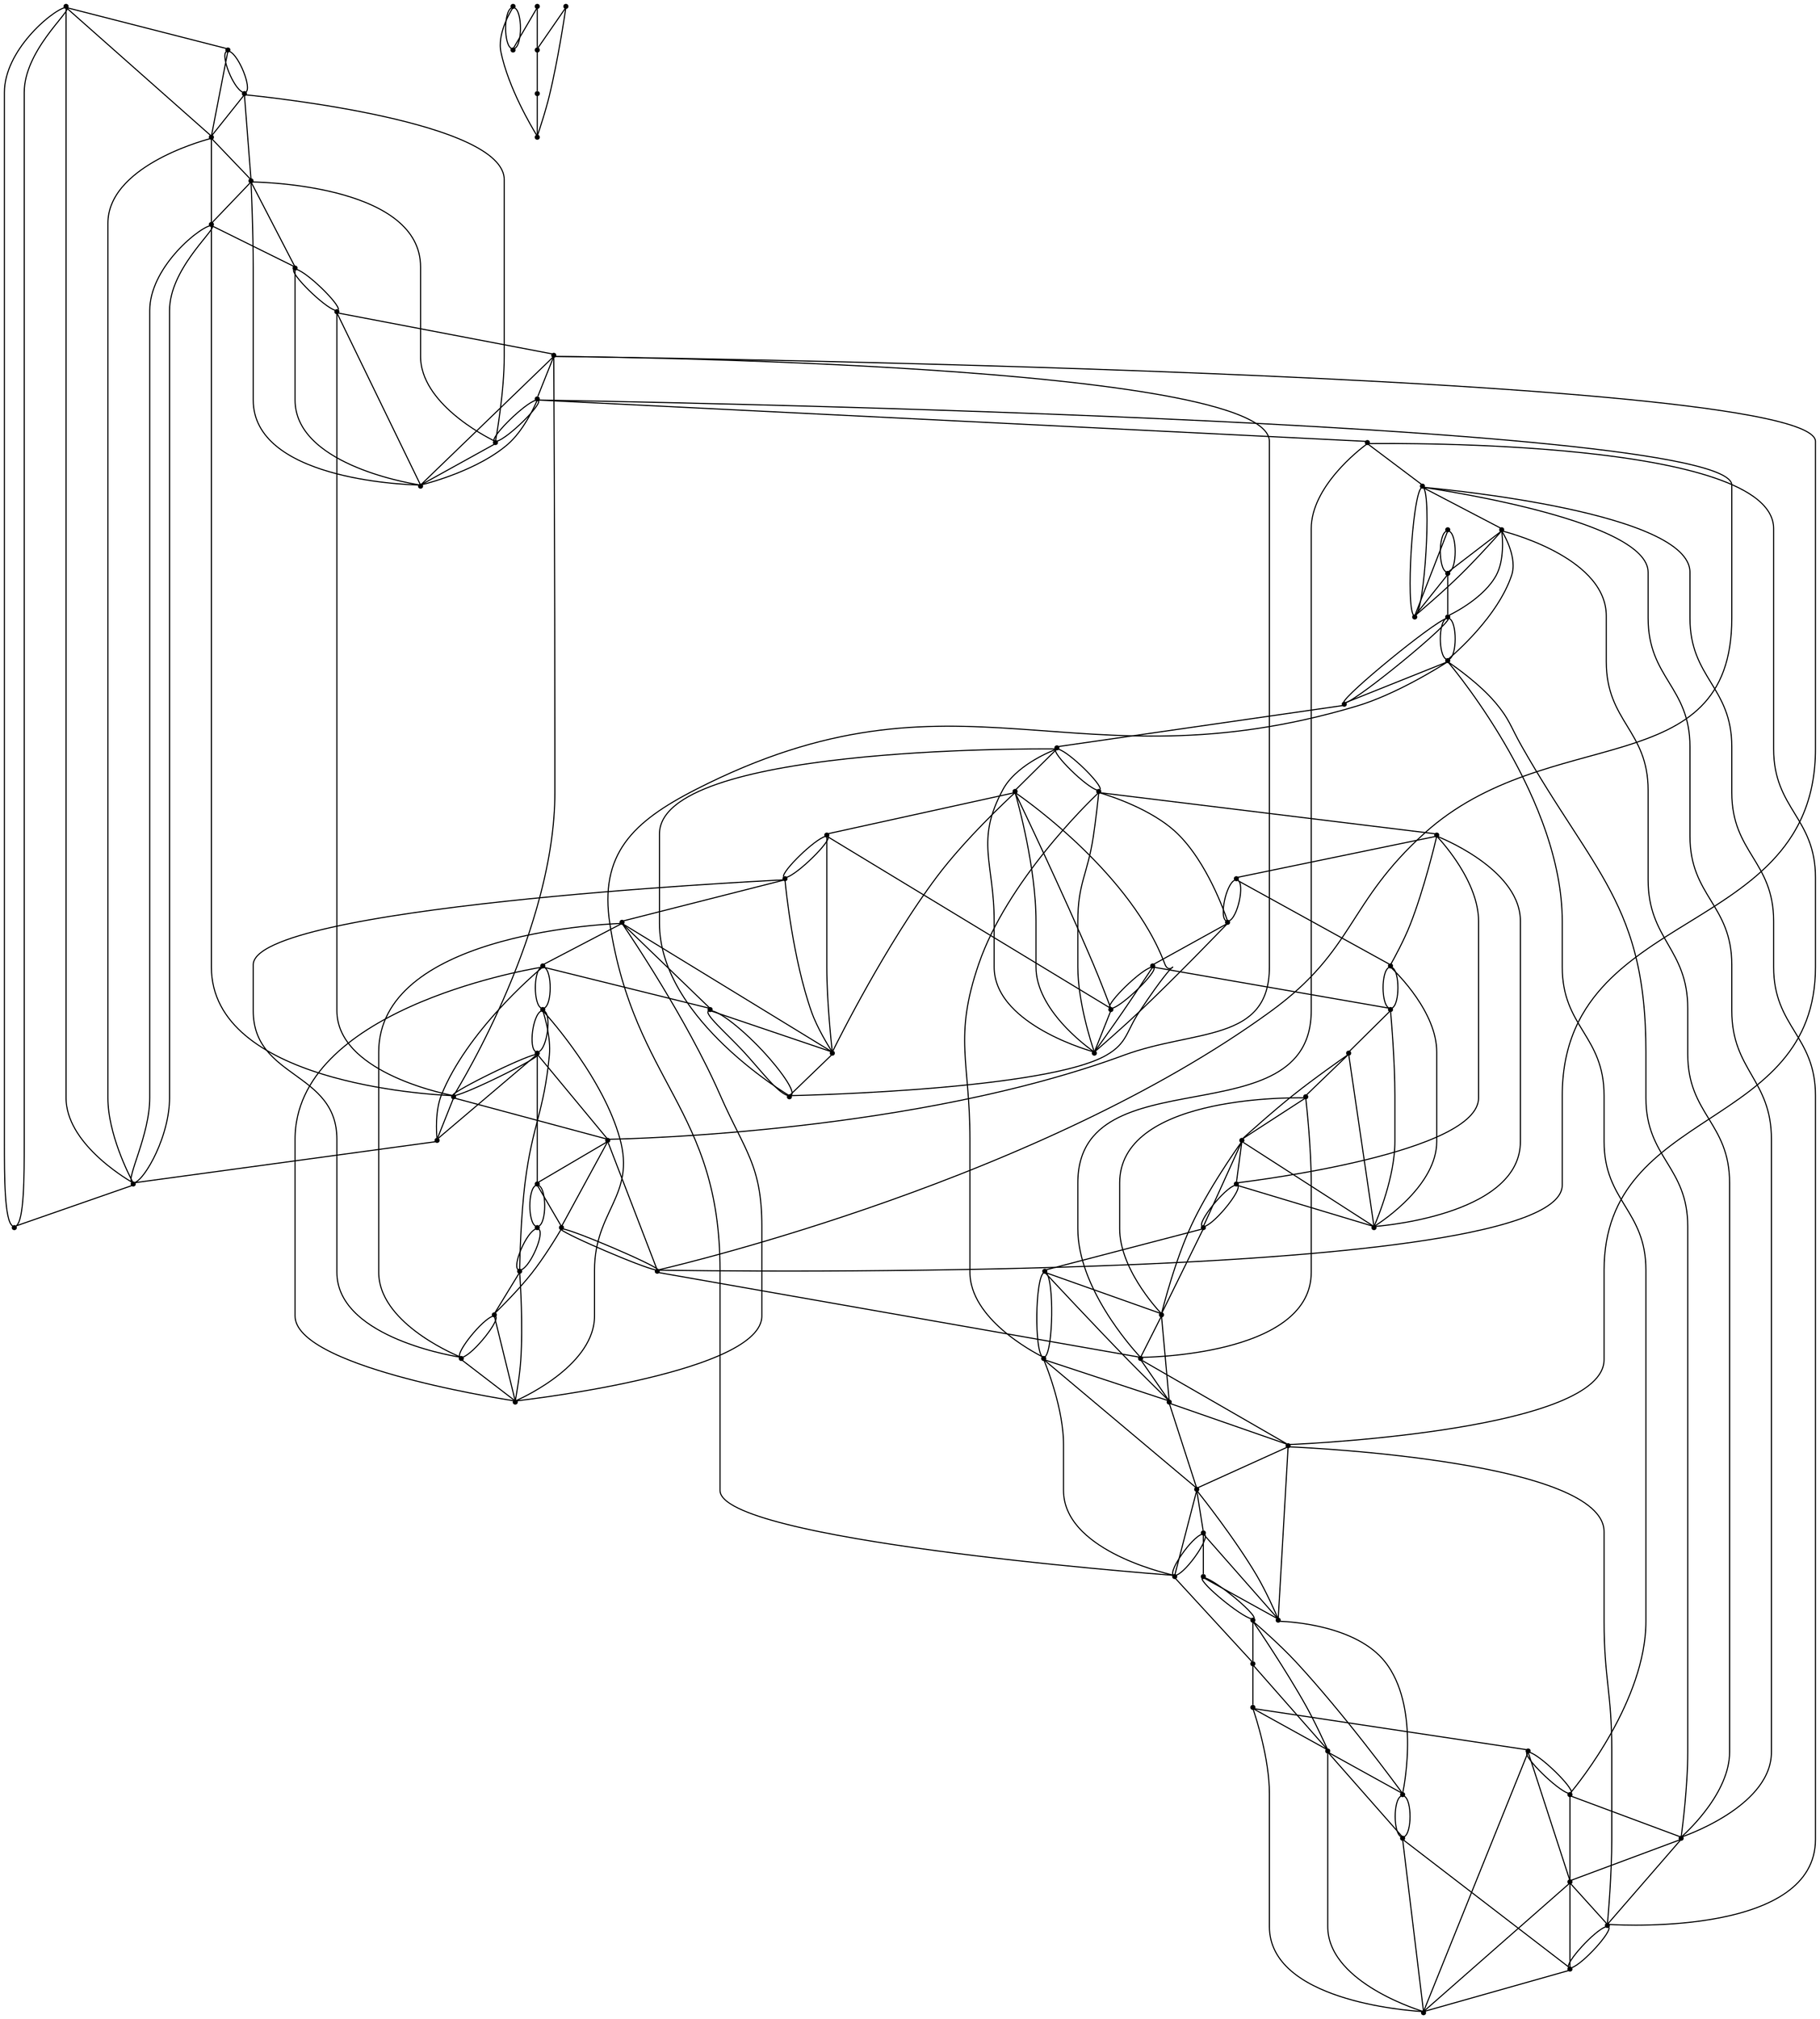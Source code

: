 graph {
  node [shape=point,comment="{\"directed\":false,\"doi\":\"10.1007/978-3-031-22203-0_26\",\"figure\":\"4\"}"]

  v0 [pos="1616.1710137910811,489.6914990426909"]
  v1 [pos="1616.1720629999731,537.9502720981347"]
  v2 [pos="1567.9081360251757,441.4335446780914"]
  v3 [pos="1616.1710137910811,441.4335446780914"]
  v4 [pos="1519.6493279180033,537.951949222097"]
  v5 [pos="1567.9081360251757,537.9519492220969"]
  v6 [pos="916.3991084320395,244.93059726735885"]
  v7 [pos="361.41175876342857,441.43969678210453"]
  v8 [pos="1471.3885485698822,441.43354467809127"]
  v9 [pos="1519.6493279180033,441.43354467809127"]
  v10 [pos="1423.1267200128693,441.4335446780914"]
  v11 [pos="763.5789082427815,441.43354467809127"]
  v12 [pos="1423.1298676395452,537.951949222097"]
  v13 [pos="1471.3885485698822,537.9519492220969"]
  v14 [pos="1374.869088291424,441.4335446780914"]
  v15 [pos="1374.8690882914239,537.951949222097"]
  v16 [pos="1366.827092899379,609.150797410825"]
  v17 [pos="1326.6092309753594,537.951949222097"]
  v18 [pos="1294.4384833110096,489.6914990426909"]
  v19 [pos="1326.6092309753594,489.69149904269096"]
  v20 [pos="1262.2614403933078,489.6914990426909"]
  v21 [pos="1214.0038086718625,441.4335446780914"]
  v22 [pos="1262.2614403933076,441.43354467809127"]
  v23 [pos="1214.0038086718625,537.9519492220969"]
  v24 [pos="1165.7419801148494,537.9519492220969"]
  v25 [pos="1117.483172007677,441.43354467809127"]
  v26 [pos="1165.7419801148494,441.43354467809127"]
  v27 [pos="1069.2202942417719,537.951949222097"]
  v28 [pos="1117.483172007677,537.9519492220969"]
  v29 [pos="1020.9605323083338,441.43354467809127"]
  v30 [pos="1069.2202942417719,441.4335446780914"]
  v31 [pos="972.7008339633136,537.951949222097"]
  v32 [pos="1020.9626625203268,537.951949222097"]
  v33 [pos="940.5310719194381,489.6914990426909"]
  v34 [pos="972.7008339633136,489.6914990426909"]
  v35 [pos="908.3540925901538,489.6914990426909"]
  v36 [pos="908.3540925901539,441.43354467809127"]
  v37 [pos="860.095348071399,537.951949222097"]
  v38 [pos="811.8345051348603,537.951949222097"]
  v39 [pos="763.5789082427815,537.951949222097"]
  v40 [pos="715.3170796857684,441.43354467809127"]
  v41 [pos="409.67046353942237,441.43969678210453"]
  v42 [pos="715.3170796857684,537.951949222097"]
  v43 [pos="667.0563003376471,537.9519492220969"]
  v44 [pos="618.7975558188924,489.6914990426909"]
  v45 [pos="618.7975558188924,537.951949222097"]
  v46 [pos="586.6277937750169,489.6947817545223"]
  v47 [pos="667.0563003376471,441.43354467809127"]
  v48 [pos="554.4497652368406,489.69478175452235"]
  v49 [pos="506.1900192005071,441.43969678210453"]
  v50 [pos="554.4497652368406,441.43969678210453"]
  v51 [pos="439.96489186565566,310.80281231891934"]
  v52 [pos="409.63089564650977,356.30523611660226"]
  v53 [pos="348.9576651123101,239.72149793128165"]
  v54 [pos="457.9302413699647,441.43969678210453"]
  v55 [pos="379.29794068770366,310.80281231891934"]
  v56 [pos="318.629916455203,356.30523611660226"]
  v57 [pos="361.41175876342857,537.9570600785318"]
  v58 [pos="409.67046353942237,537.9570600785318"]
  v59 [pos="318.629916455203,310.80281231891934"]
  v60 [pos="313.14885715186676,537.9570600785318"]
  v61 [pos="313.14885715186676,441.43969678210453"]
  v62 [pos="642.9263716796149,671.8016627020625"]
  v63 [pos="264.8911538934518,537.9570600785318"]
  v64 [pos="264.8892700865775,441.44003856566087"]
  v65 [pos="264.8911538934518,489.69478175452235"]
  v66 [pos="257.965059720759,310.80281231891934"]
  v67 [pos="811.8345051348603,441.4335446780914"]
  v68 [pos="860.095348071399,441.43354467809127"]
  v69 [pos="313.14885715186676,489.69478175452235"]
  v70 [pos="361.41175876342857,489.6947817545223"]
  v71 [pos="409.67046353942237,489.69478175452235"]
  v72 [pos="457.93024136996473,489.69478175452235"]
  v73 [pos="506.1900192005071,489.69478175452235"]
  v74 [pos="667.0563003376471,489.6914990426909"]
  v75 [pos="715.3170796857682,489.6914990426909"]
  v76 [pos="763.5789082427815,489.6914990426909"]
  v77 [pos="811.8345051348603,489.6914990426909"]
  v78 [pos="860.095348071399,489.69149904269096"]
  v79 [pos="1020.9626625203268,489.6914990426909"]
  v80 [pos="1069.2202942417719,489.69149904269096"]
  v81 [pos="1117.483172007677,489.69149904269096"]
  v82 [pos="1165.7419801148494,489.6914990426909"]
  v83 [pos="1214.0038086718625,489.69149904269096"]
  v84 [pos="1374.869088291424,489.6914990426909"]
  v85 [pos="1423.1298676395452,489.6914990426909"]
  v86 [pos="1471.3885485698822,489.6914990426909"]
  v87 [pos="1519.6493279180033,489.6914990426909"]
  v88 [pos="1567.9081360251757,489.6914990426909"]
  v89 [pos="457.93024136996473,537.9570600785318"]
  v90 [pos="506.1900192005071,537.9570600785318"]

  v0 -- v1 [id="-1",pos="1616.1710137910811,489.6914990426909 1632.2557994303922,505.77739109891814 1632.2557994303922,521.8670984134483 1616.1720629999731,537.9502720981347"]
  v2 -- v3 [id="-2",pos="1567.9081360251757,441.4335446780914 1583.993970873379,425.3446242605862 1600.0841297339857,425.3446242605862 1616.1710137910811,441.4335446780914"]
  v4 -- v5 [id="-3",pos="1519.6493279180033,537.951949222097 1535.732142316366,554.0386281753491 1551.8221740001372,554.0386281753491 1567.9081360251757,537.9519492220969"]
  v6 -- v7 [id="-4",pos="916.3991084320395,244.93059726735885 719.8071155166499,244.9338951641456 523.2144868474647,310.43415432497443 361.41175876342857,441.43969678210453"]
  v8 -- v6 [id="-5",pos="1471.3885485698822,441.43354467809127 1309.5835157887727,310.43398088293486 1112.991629987968,244.93372172210604 916.3991084320395,244.93059726735885"]
  v8 -- v9 [id="-6",pos="1471.3885485698822,441.43354467809127 1487.4745105949207,425.3446242605862 1503.5645422786922,425.3446242605862 1519.6493279180033,441.43354467809127"]
  v10 -- v11 [id="-7",pos="1423.1267200128693,441.4335446780914 1230.8377612542818,285.749155621982 955.8647829631105,285.749155621982 763.5789082427815,441.43354467809127"]
  v12 -- v13 [id="-8",pos="1423.1298676395452,537.951949222097 1439.2125548610722,554.0386281753491 1455.298516886111,554.0386281753491 1471.3885485698822,537.9519492220969"]
  v14 -- v10 [id="-9",pos="1374.869088291424,441.4335446780914 1390.9549231396272,425.3446242605862 1407.0407579878304,425.3446242605862 1423.1267200128693,441.4335446780914"]
  v15 -- v4 [id="-10",pos="1374.8690882914239,537.951949222097 1417.0798430203047,572.1246693968145 1477.4394952211794,572.1246693968145 1519.6493279180033,537.951949222097"]
  v15 -- v16 [id="-11",pos="1374.8690882914239,537.951949222097 1380.6574147776287,563.5065731795552 1377.9777988558392,587.2392602767895 1366.827092899379,609.150797410825"]
  v17 -- v15 [id="-12",pos="1326.6092309753594,537.951949222097 1342.693094582614,554.0386281753491 1358.7789294308172,554.0386281753491 1374.8690882914239,537.951949222097"]
  v17 -- v16 [id="-13",pos="1326.6092309753594,537.951949222097 1327.7115361961526,565.9320600579161 1341.1177551225662,589.6647471551505 1366.827092899379,609.150797410825"]
  v18 -- v19 [id="-14",pos="1294.4384833110096,489.6914990426909 1305.157869030225,505.77720033600303 1315.880402376116,505.77720033600303 1326.6092309753594,489.69149904269096"]
  v20 -- v18 [id="-15",pos="1262.2614403933078,489.6914990426909 1272.986072156983,505.77720033600303 1283.7128023384423,505.77720033600303 1294.4384833110096,489.6914990426909"]
  v21 -- v22 [id="-16",pos="1214.0038086718625,441.4335446780914 1230.09174193785,425.3446242605862 1246.1777039628885,425.3446242605862 1262.2614403933076,441.43354467809127"]
  v63 -- v60 [id="-17",pos="264.8911538934518,537.9570600785318 313.14885715186676,537.9570600785318 313.14885715186676,537.9570600785318 313.14885715186676,537.9570600785318"]
  v65 -- v63 [id="-18",pos="264.8911538934518,489.69478175452235 264.8911538934518,537.9570600785318 264.8911538934518,537.9570600785318 264.8911538934518,537.9570600785318"]
  v65 -- v61 [id="-19",pos="264.8911538934518,489.69478175452235 313.14885715186676,441.43969678210453 313.14885715186676,441.43969678210453 313.14885715186676,441.43969678210453"]
  v64 -- v65 [id="-20",pos="264.8892700865775,441.44003856566087 264.8911538934518,489.69478175452235 264.8911538934518,489.69478175452235 264.8911538934518,489.69478175452235"]
  v64 -- v61 [id="-21",pos="264.8892700865775,441.44003856566087 313.14885715186676,441.43969678210453 313.14885715186676,441.43969678210453 313.14885715186676,441.43969678210453"]
  v23 -- v17 [id="-22",pos="1214.0038086718625,537.9519492220969 1246.8319016041646,564.531892054611 1293.7811380430576,564.531892054611 1326.6092309753594,537.951949222097"]
  v24 -- v23 [id="-23",pos="1165.7419801148494,537.9519492220969 1181.8299133808368,554.0386281753491 1197.919945064608,554.0386281753491 1214.0038086718625,537.9519492220969"]
  v16 -- v5 [id="-24",pos="1366.827092899379,609.150797410825 1438.0550238586902,609.1471650212203 1509.2829194818696,585.4155509700788 1567.9081360251757,537.9519492220969"]
  v24 -- v16 [id="-25",pos="1165.7419801148494,537.9519492220969 1224.3666839028006,585.4168861926189 1295.5969060736954,609.1485002437604 1366.827092899379,609.150797410825"]
  v25 -- v26 [id="-26",pos="1117.483172007677,441.43354467809127 1133.5680848238235,425.3446242605862 1149.658116507595,425.3446242605862 1165.7419801148494,441.43354467809127"]
  v27 -- v28 [id="-27",pos="1069.2202942417719,537.951949222097 1085.3062562668104,554.0386281753491 1101.3962879505818,554.0386281753491 1117.483172007677,537.9519492220969"]
  v29 -- v30 [id="-28",pos="1020.9605323083338,441.43354467809127 1037.0485609569478,425.3446242605862 1053.138592640719,425.3446242605862 1069.2202942417719,441.4335446780914"]
  v31 -- v32 [id="-29",pos="972.7008339633136,537.951949222097 988.7866688115168,554.0386281753491 1004.8767640837058,554.0386281753491 1020.9626625203268,537.951949222097"]
  v33 -- v34 [id="-30",pos="940.5310719194381,489.6914990426909 951.2515068475453,505.77720033600303 961.9782370290046,505.77720033600303 972.7008339633136,489.6914990426909"]
  v35 -- v36 [id="-31",pos="908.3540925901538,489.6914990426909 924.4430750650331,473.60586133701725 924.4430750650331,457.5202236313435 908.3540925901539,441.43354467809127"]
  v37 -- v33 [id="-32",pos="860.095348071399,537.951949222097 892.2671449446409,527.2264235451978 919.0797735627211,511.14072225188573 940.5310719194381,489.6914990426909"]
  v38 -- v39 [id="-33",pos="811.8345051348603,537.951949222097 795.747621077765,554.0386281753491 779.661722641144,554.0386281753491 763.5789082427815,537.951949222097"]
  v11 -- v6 [id="-34",pos="763.5789082427815,441.43354467809127 795.747621077765,360.9977494784815 864.2334915299255,276.77693984658526 916.3991084320395,244.93059726735885"]
  v40 -- v6 [id="-35",pos="715.3170796857684,441.43354467809127 754.4451633072812,336.2023857686431 797.5186856874869,277.61464339460144 916.3991084320395,244.93059726735885"]
  v40 -- v41 [id="-36",pos="715.3170796857684,441.43354467809127 626.2039213876292,369.29065851306643 498.7794726933067,369.29065851306643 409.67046353942237,441.43969678210453"]
  v42 -- v43 [id="-37",pos="715.3170796857684,537.951949222097 699.2280336224713,554.0386281753491 683.1421351858504,554.0386281753491 667.0563003376471,537.9519492220969"]
  v43 -- v31 [id="-38",pos="667.0563003376471,537.9519492220969 756.1663110091104,610.0968542946405 883.5908232918505,610.0968542946405 972.7008339633136,537.951949222097"]
  v44 -- v45 [id="-39",pos="618.7975558188924,489.6914990426909 602.7085097555954,505.7814607077745 602.7085097555954,521.8670984134483 618.7975558188924,537.951949222097"]
  v46 -- v47 [id="-40",pos="586.6277937750169,489.6947817545223 601.7625048655037,466.454731937181 628.575133483584,450.3607006632411 667.0563003376471,441.43354467809127"]
  v48 -- v46 [id="-41",pos="554.4497652368406,489.69478175452235 565.177544627192,505.7774228927374 575.9000779730832,505.7774228927374 586.6277937750169,489.6947817545223"]
  v49 -- v50 [id="-42",pos="506.1900192005071,441.43969678210453 522.2790493666996,425.35301782885244 538.3649160091118,425.35301782885244 554.4497652368406,441.43969678210453"]
  v51 -- v52 [id="-43",pos="439.96489186565566,310.80281231891934 423.47161423105314,319.55819424744084 413.36169170126345,334.7230829493743 409.63089564650977,356.30523611660226"]
  v51 -- v52 [id="-44",pos="439.96489186565566,310.80281231891934 439.32830821608195,341.13646856872754 429.2183538920835,356.30536329187896 409.63089564650977,356.30523611660226"]
  v51 -- v53 [id="-45",pos="439.96489186565566,310.80281231891934 439.96174423897963,263.4167319095103 409.62774801983375,239.72156151892 348.9576651123101,239.72149793128165"]
  v41 -- v54 [id="-46",pos="409.67046353942237,441.43969678210453 425.75949370561483,425.35301782885244 441.84539214223577,425.35301782885244 457.9302413699647,441.43969678210453"]
  v55 -- v52 [id="-47",pos="379.29794068770366,310.80281231891934 379.9313528649447,341.13646856872754 390.0413071889432,356.30536329187896 409.63089564650977,356.30523611660226"]
  v55 -- v56 [id="-48",pos="379.29794068770366,310.80281231891934 379.29375180068786,341.13646856872754 359.06970990554044,356.30536329187896 318.629916455203,356.30523611660226"]
  v57 -- v58 [id="-49",pos="361.41175876342857,537.9570600785318 377.49763335439286,554.0426977842055 393.5835317910138,554.0426977842055 409.67046353942237,537.9570600785318"]
  v59 -- v53 [id="-50",pos="318.629916455203,310.80281231891934 317.9964883808576,270.9928174966391 328.1064427048561,247.29351390955412 348.9576651123101,239.72149793128165"]
  v60 -- v45 [id="-51",pos="313.14885715186676,537.9570600785318 402.26414566199884,610.0968542946405 529.6885943563212,610.0968542946405 618.7975558188924,537.951949222097"]
  v61 -- v7 [id="-52",pos="313.14885715186676,441.43969678210453 329.2399380445301,425.35301782885244 345.325836481151,425.35301782885244 361.41175876342857,441.43969678210453"]
  v60 -- v62 [id="-53",pos="313.14885715186676,537.9570600785318 403.3850822891775,620.7524892085053 521.4955764722438,623.5154992713865 642.9263716796149,671.8016627020625"]
  v62 -- v32 [id="-54",pos="642.9263716796149,671.8016627020625 776.8376571338757,671.801322158783 910.7485544054797,627.1853855523565 1020.9626625203268,537.951949222097"]
  v63 -- v62 [id="-55",pos="264.8911538934518,537.9570600785318 375.10700313576604,627.1862971539265 509.0168814941751,671.8011925127746 642.9263716796149,671.8016627020625"]
  v64 -- v65 [id="-56",pos="264.8892700865775,441.44003856566087 248.80213167581144,457.5242932401998 248.80213167581144,473.61018529642706 264.8911538934518,489.69478175452235"]
  v63 -- v60 [id="-57",pos="264.8911538934518,537.9570600785318 280.9781094875169,554.0426977842055 297.063976129929,554.0426977842055 313.14885715186676,537.9570600785318"]
  v63 -- v62 [id="-58",pos="264.8911538934518,537.9570600785318 406.7731367725395,633.296041105868 574.6457328455743,663.7921637717366 642.9263716796149,671.8016627020625"]
  v66 -- v56 [id="-59",pos="257.965059720759,310.80281231891934 257.96193196546346,341.13646856872754 278.18597386061083,356.30536329187896 318.629916455203,356.30523611660226"]
  v66 -- v53 [id="-60",pos="257.965059720759,310.80281231891934 257.961916068359,263.4167319095103 288.29592818460935,239.72156151892 348.9576651123101,239.72149793128165"]
  v7 -- v61 [id="-61",pos="361.41175876342857,441.43969678210453 313.14885715186676,441.43969678210453 313.14885715186676,441.43969678210453 313.14885715186676,441.43969678210453"]
  v41 -- v7 [id="-62",pos="409.67046353942237,441.43969678210453 361.41175876342857,441.43969678210453 361.41175876342857,441.43969678210453 361.41175876342857,441.43969678210453"]
  v60 -- v69 [id="-63",pos="313.14885715186676,537.9570600785318 313.14885715186676,489.69478175452235 313.14885715186676,489.69478175452235 313.14885715186676,489.69478175452235"]
  v69 -- v61 [id="-64",pos="313.14885715186676,489.69478175452235 313.14885715186676,441.43969678210453 313.14885715186676,441.43969678210453 313.14885715186676,441.43969678210453"]
  v69 -- v65 [id="-65",pos="313.14885715186676,489.69478175452235 264.8911538934518,489.69478175452235 264.8911538934518,489.69478175452235 264.8911538934518,489.69478175452235"]
  v69 -- v70 [id="-66",pos="313.14885715186676,489.69478175452235 361.41175876342857,489.6947817545223 361.41175876342857,489.6947817545223 361.41175876342857,489.6947817545223"]
  v70 -- v71 [id="-67",pos="361.41175876342857,489.6947817545223 409.67046353942237,489.69478175452235 409.67046353942237,489.69478175452235 409.67046353942237,489.69478175452235"]
  v71 -- v72 [id="-68",pos="409.67046353942237,489.69478175452235 457.93024136996473,489.69478175452235 457.93024136996473,489.69478175452235 457.93024136996473,489.69478175452235"]
  v60 -- v70 [id="-70",pos="313.14885715186676,537.9570600785318 361.41175876342857,489.6947817545223 361.41175876342857,489.6947817545223 361.41175876342857,489.6947817545223"]
  v70 -- v41 [id="-71",pos="361.41175876342857,489.6947817545223 409.67046353942237,441.43969678210453 409.67046353942237,441.43969678210453 409.67046353942237,441.43969678210453"]
  v54 -- v41 [id="-72",pos="457.9302413699647,441.43969678210453 409.67046353942237,441.43969678210453 409.67046353942237,441.43969678210453 409.67046353942237,441.43969678210453"]
  v56 -- v59 [id="-73",pos="318.629916455203,356.30523611660226 318.629916455203,310.80281231891934 318.629916455203,310.80281231891934 318.629916455203,310.80281231891934"]
  v49 -- v54 [id="-74",pos="506.1900192005071,441.43969678210453 457.9302413699647,441.43969678210453 457.9302413699647,441.43969678210453 457.9302413699647,441.43969678210453"]
  v50 -- v49 [id="-75",pos="554.4497652368406,441.43969678210453 506.1900192005071,441.43969678210453 506.1900192005071,441.43969678210453 506.1900192005071,441.43969678210453"]
  v47 -- v50 [id="-76",pos="667.0563003376471,441.43354467809127 554.4497652368406,441.43969678210453 554.4497652368406,441.43969678210453 554.4497652368406,441.43969678210453"]
  v40 -- v47 [id="-77",pos="715.3170796857684,441.43354467809127 667.0563003376471,441.43354467809127 667.0563003376471,441.43354467809127 667.0563003376471,441.43354467809127"]
  v11 -- v40 [id="-78",pos="763.5789082427815,441.43354467809127 715.3170796857684,441.43354467809127 715.3170796857684,441.43354467809127 715.3170796857684,441.43354467809127"]
  v67 -- v11 [id="-79",pos="811.8345051348603,441.4335446780914 763.5789082427815,441.43354467809127 763.5789082427815,441.43354467809127 763.5789082427815,441.43354467809127"]
  v68 -- v67 [id="-80",pos="860.095348071399,441.43354467809127 811.8345051348603,441.4335446780914 811.8345051348603,441.4335446780914 811.8345051348603,441.4335446780914"]
  v36 -- v68 [id="-81",pos="908.3540925901539,441.43354467809127 860.095348071399,441.43354467809127 860.095348071399,441.43354467809127 860.095348071399,441.43354467809127"]
  v29 -- v36 [id="-82",pos="1020.9605323083338,441.43354467809127 908.3540925901539,441.43354467809127 908.3540925901539,441.43354467809127 908.3540925901539,441.43354467809127"]
  v30 -- v29 [id="-83",pos="1069.2202942417719,441.4335446780914 1020.9605323083338,441.43354467809127 1020.9605323083338,441.43354467809127 1020.9605323083338,441.43354467809127"]
  v25 -- v30 [id="-84",pos="1117.483172007677,441.43354467809127 1069.2202942417719,441.4335446780914 1069.2202942417719,441.4335446780914 1069.2202942417719,441.4335446780914"]
  v26 -- v25 [id="-85",pos="1165.7419801148494,441.43354467809127 1117.483172007677,441.43354467809127 1117.483172007677,441.43354467809127 1117.483172007677,441.43354467809127"]
  v21 -- v26 [id="-86",pos="1214.0038086718625,441.4335446780914 1165.7419801148494,441.43354467809127 1165.7419801148494,441.43354467809127 1165.7419801148494,441.43354467809127"]
  v22 -- v21 [id="-87",pos="1262.2614403933076,441.43354467809127 1214.0038086718625,441.4335446780914 1214.0038086718625,441.4335446780914 1214.0038086718625,441.4335446780914"]
  v14 -- v22 [id="-88",pos="1374.869088291424,441.4335446780914 1262.2614403933076,441.43354467809127 1262.2614403933076,441.43354467809127 1262.2614403933076,441.43354467809127"]
  v10 -- v14 [id="-89",pos="1423.1267200128693,441.4335446780914 1374.869088291424,441.4335446780914 1374.869088291424,441.4335446780914 1374.869088291424,441.4335446780914"]
  v8 -- v10 [id="-90",pos="1471.3885485698822,441.43354467809127 1423.1267200128693,441.4335446780914 1423.1267200128693,441.4335446780914 1423.1267200128693,441.4335446780914"]
  v9 -- v8 [id="-91",pos="1519.6493279180033,441.43354467809127 1471.3885485698822,441.43354467809127 1471.3885485698822,441.43354467809127 1471.3885485698822,441.43354467809127"]
  v2 -- v9 [id="-92",pos="1567.9081360251757,441.4335446780914 1519.6493279180033,441.43354467809127 1519.6493279180033,441.43354467809127 1519.6493279180033,441.43354467809127"]
  v3 -- v2 [id="-93",pos="1616.1710137910811,441.4335446780914 1567.9081360251757,441.4335446780914 1567.9081360251757,441.4335446780914 1567.9081360251757,441.4335446780914"]
  v0 -- v5 [id="-95",pos="1616.1710137910811,489.6914990426909 1567.9081360251757,537.9519492220969 1567.9081360251757,537.9519492220969 1567.9081360251757,537.9519492220969"]
  v1 -- v0 [id="-96",pos="1616.1720629999731,537.9502720981347 1616.1710137910811,489.6914990426909 1616.1710137910811,489.6914990426909 1616.1710137910811,489.6914990426909"]
  v0 -- v3 [id="-98",pos="1616.1710137910811,489.6914990426909 1616.1710137910811,441.4335446780914 1616.1710137910811,441.4335446780914 1616.1710137910811,441.4335446780914"]
  v73 -- v72 [id="-103",pos="506.1900192005071,489.69478175452235 457.93024136996473,489.69478175452235 457.93024136996473,489.69478175452235 457.93024136996473,489.69478175452235"]
  v48 -- v73 [id="-104",pos="554.4497652368406,489.69478175452235 506.1900192005071,489.69478175452235 506.1900192005071,489.69478175452235 506.1900192005071,489.69478175452235"]
  v46 -- v48 [id="-105",pos="586.6277937750169,489.6947817545223 554.4497652368406,489.69478175452235 554.4497652368406,489.69478175452235 554.4497652368406,489.69478175452235"]
  v44 -- v46 [id="-106",pos="618.7975558188924,489.6914990426909 586.6277937750169,489.6947817545223 586.6277937750169,489.6947817545223 586.6277937750169,489.6947817545223"]
  v74 -- v44 [id="-107",pos="667.0563003376471,489.6914990426909 618.7975558188924,489.6914990426909 618.7975558188924,489.6914990426909 618.7975558188924,489.6914990426909"]
  v75 -- v74 [id="-108",pos="715.3170796857682,489.6914990426909 667.0563003376471,489.6914990426909 667.0563003376471,489.6914990426909 667.0563003376471,489.6914990426909"]
  v76 -- v75 [id="-109",pos="763.5789082427815,489.6914990426909 715.3170796857682,489.6914990426909 715.3170796857682,489.6914990426909 715.3170796857682,489.6914990426909"]
  v77 -- v76 [id="-110",pos="811.8345051348603,489.6914990426909 763.5789082427815,489.6914990426909 763.5789082427815,489.6914990426909 763.5789082427815,489.6914990426909"]
  v78 -- v77 [id="-111",pos="860.095348071399,489.69149904269096 811.8345051348603,489.6914990426909 811.8345051348603,489.6914990426909 811.8345051348603,489.6914990426909"]
  v35 -- v78 [id="-112",pos="908.3540925901538,489.6914990426909 860.095348071399,489.69149904269096 860.095348071399,489.69149904269096 860.095348071399,489.69149904269096"]
  v33 -- v35 [id="-113",pos="940.5310719194381,489.6914990426909 908.3540925901538,489.6914990426909 908.3540925901538,489.6914990426909 908.3540925901538,489.6914990426909"]
  v34 -- v33 [id="-114",pos="972.7008339633136,489.6914990426909 940.5310719194381,489.6914990426909 940.5310719194381,489.6914990426909 940.5310719194381,489.6914990426909"]
  v79 -- v34 [id="-115",pos="1020.9626625203268,489.6914990426909 972.7008339633136,489.6914990426909 972.7008339633136,489.6914990426909 972.7008339633136,489.6914990426909"]
  v80 -- v79 [id="-116",pos="1069.2202942417719,489.69149904269096 1020.9626625203268,489.6914990426909 1020.9626625203268,489.6914990426909 1020.9626625203268,489.6914990426909"]
  v81 -- v80 [id="-117",pos="1117.483172007677,489.69149904269096 1069.2202942417719,489.69149904269096 1069.2202942417719,489.69149904269096 1069.2202942417719,489.69149904269096"]
  v82 -- v81 [id="-118",pos="1165.7419801148494,489.6914990426909 1117.483172007677,489.69149904269096 1117.483172007677,489.69149904269096 1117.483172007677,489.69149904269096"]
  v83 -- v82 [id="-119",pos="1214.0038086718625,489.69149904269096 1165.7419801148494,489.6914990426909 1165.7419801148494,489.6914990426909 1165.7419801148494,489.6914990426909"]
  v20 -- v83 [id="-120",pos="1262.2614403933078,489.6914990426909 1214.0038086718625,489.69149904269096 1214.0038086718625,489.69149904269096 1214.0038086718625,489.69149904269096"]
  v18 -- v20 [id="-121",pos="1294.4384833110096,489.6914990426909 1262.2614403933078,489.6914990426909 1262.2614403933078,489.6914990426909 1262.2614403933078,489.6914990426909"]
  v19 -- v18 [id="-122",pos="1326.6092309753594,489.69149904269096 1294.4384833110096,489.6914990426909 1294.4384833110096,489.6914990426909 1294.4384833110096,489.6914990426909"]
  v84 -- v19 [id="-123",pos="1374.869088291424,489.6914990426909 1326.6092309753594,489.69149904269096 1326.6092309753594,489.69149904269096 1326.6092309753594,489.69149904269096"]
  v85 -- v84 [id="-124",pos="1423.1298676395452,489.6914990426909 1374.869088291424,489.6914990426909 1374.869088291424,489.6914990426909 1374.869088291424,489.6914990426909"]
  v86 -- v85 [id="-125",pos="1471.3885485698822,489.6914990426909 1423.1298676395452,489.6914990426909 1423.1298676395452,489.6914990426909 1423.1298676395452,489.6914990426909"]
  v87 -- v86 [id="-126",pos="1519.6493279180033,489.6914990426909 1471.3885485698822,489.6914990426909 1471.3885485698822,489.6914990426909 1471.3885485698822,489.6914990426909"]
  v88 -- v87 [id="-127",pos="1567.9081360251757,489.6914990426909 1519.6493279180033,489.6914990426909 1519.6493279180033,489.6914990426909 1519.6493279180033,489.6914990426909"]
  v57 -- v60 [id="-130",pos="361.41175876342857,537.9570600785318 313.14885715186676,537.9570600785318 313.14885715186676,537.9570600785318 313.14885715186676,537.9570600785318"]
  v58 -- v57 [id="-131",pos="409.67046353942237,537.9570600785318 361.41175876342857,537.9570600785318 361.41175876342857,537.9570600785318 361.41175876342857,537.9570600785318"]
  v57 -- v70 [id="-132",pos="361.41175876342857,537.9570600785318 361.41175876342857,489.6947817545223 361.41175876342857,489.6947817545223 361.41175876342857,489.6947817545223"]
  v70 -- v7 [id="-133",pos="361.41175876342857,489.6947817545223 361.41175876342857,441.43969678210453 361.41175876342857,441.43969678210453 361.41175876342857,441.43969678210453"]
  v7 -- v69 [id="-134",pos="361.41175876342857,441.43969678210453 313.14885715186676,489.69478175452235 313.14885715186676,489.69478175452235 313.14885715186676,489.69478175452235"]
  v69 -- v63 [id="-135",pos="313.14885715186676,489.69478175452235 264.8911538934518,537.9570600785318 264.8911538934518,537.9570600785318 264.8911538934518,537.9570600785318"]
  v89 -- v58 [id="-138",pos="457.93024136996473,537.9570600785318 409.67046353942237,537.9570600785318 409.67046353942237,537.9570600785318 409.67046353942237,537.9570600785318"]
  v90 -- v89 [id="-139",pos="506.1900192005071,537.9570600785318 457.93024136996473,537.9570600785318 457.93024136996473,537.9570600785318 457.93024136996473,537.9570600785318"]
  v45 -- v90 [id="-140",pos="618.7975558188924,537.951949222097 506.1900192005071,537.9570600785318 506.1900192005071,537.9570600785318 506.1900192005071,537.9570600785318"]
  v43 -- v45 [id="-141",pos="667.0563003376471,537.9519492220969 618.7975558188924,537.951949222097 618.7975558188924,537.951949222097 618.7975558188924,537.951949222097"]
  v42 -- v43 [id="-142",pos="715.3170796857684,537.951949222097 667.0563003376471,537.9519492220969 667.0563003376471,537.9519492220969 667.0563003376471,537.9519492220969"]
  v39 -- v42 [id="-143",pos="763.5789082427815,537.951949222097 715.3170796857684,537.951949222097 715.3170796857684,537.951949222097 715.3170796857684,537.951949222097"]
  v38 -- v39 [id="-144",pos="811.8345051348603,537.951949222097 763.5789082427815,537.951949222097 763.5789082427815,537.951949222097 763.5789082427815,537.951949222097"]
  v37 -- v38 [id="-145",pos="860.095348071399,537.951949222097 811.8345051348603,537.951949222097 811.8345051348603,537.951949222097 811.8345051348603,537.951949222097"]
  v31 -- v37 [id="-146",pos="972.7008339633136,537.951949222097 860.095348071399,537.951949222097 860.095348071399,537.951949222097 860.095348071399,537.951949222097"]
  v32 -- v31 [id="-147",pos="1020.9626625203268,537.951949222097 972.7008339633136,537.951949222097 972.7008339633136,537.951949222097 972.7008339633136,537.951949222097"]
  v27 -- v32 [id="-148",pos="1069.2202942417719,537.951949222097 1020.9626625203268,537.951949222097 1020.9626625203268,537.951949222097 1020.9626625203268,537.951949222097"]
  v28 -- v27 [id="-149",pos="1117.483172007677,537.9519492220969 1069.2202942417719,537.951949222097 1069.2202942417719,537.951949222097 1069.2202942417719,537.951949222097"]
  v24 -- v28 [id="-150",pos="1165.7419801148494,537.9519492220969 1117.483172007677,537.9519492220969 1117.483172007677,537.9519492220969 1117.483172007677,537.9519492220969"]
  v23 -- v24 [id="-151",pos="1214.0038086718625,537.9519492220969 1165.7419801148494,537.9519492220969 1165.7419801148494,537.9519492220969 1165.7419801148494,537.9519492220969"]
  v58 -- v71 [id="-154",pos="409.67046353942237,537.9570600785318 409.67046353942237,489.69478175452235 409.67046353942237,489.69478175452235 409.67046353942237,489.69478175452235"]
  v71 -- v41 [id="-155",pos="409.67046353942237,489.69478175452235 409.67046353942237,441.43969678210453 409.67046353942237,441.43969678210453 409.67046353942237,441.43969678210453"]
  v58 -- v72 [id="-158",pos="409.67046353942237,537.9570600785318 457.93024136996473,489.69478175452235 457.93024136996473,489.69478175452235 457.93024136996473,489.69478175452235"]
  v17 -- v23 [id="-161",pos="1326.6092309753594,537.951949222097 1214.0038086718625,537.9519492220969 1214.0038086718625,537.9519492220969 1214.0038086718625,537.9519492220969"]
  v15 -- v17 [id="-162",pos="1374.8690882914239,537.951949222097 1326.6092309753594,537.951949222097 1326.6092309753594,537.951949222097 1326.6092309753594,537.951949222097"]
  v12 -- v15 [id="-163",pos="1423.1298676395452,537.951949222097 1374.8690882914239,537.951949222097 1374.8690882914239,537.951949222097 1374.8690882914239,537.951949222097"]
  v13 -- v12 [id="-164",pos="1471.3885485698822,537.9519492220969 1423.1298676395452,537.951949222097 1423.1298676395452,537.951949222097 1423.1298676395452,537.951949222097"]
  v4 -- v13 [id="-165",pos="1519.6493279180033,537.951949222097 1471.3885485698822,537.9519492220969 1471.3885485698822,537.9519492220969 1471.3885485698822,537.9519492220969"]
  v5 -- v4 [id="-166",pos="1567.9081360251757,537.9519492220969 1519.6493279180033,537.951949222097 1519.6493279180033,537.951949222097 1519.6493279180033,537.951949222097"]
  v2 -- v87 [id="-168",pos="1567.9081360251757,441.4335446780914 1519.6493279180033,489.6914990426909 1519.6493279180033,489.6914990426909 1519.6493279180033,489.6914990426909"]
  v5 -- v1 [id="-169",pos="1567.9081360251757,537.9519492220969 1616.1720629999731,537.9502720981347 1616.1720629999731,537.9502720981347 1616.1720629999731,537.9502720981347"]
  v88 -- v5 [id="-171",pos="1567.9081360251757,489.6914990426909 1567.9081360251757,537.9519492220969 1567.9081360251757,537.9519492220969 1567.9081360251757,537.9519492220969"]
  v2 -- v88 [id="-172",pos="1567.9081360251757,441.4335446780914 1567.9081360251757,489.6914990426909 1567.9081360251757,489.6914990426909 1567.9081360251757,489.6914990426909"]
  v88 -- v0 [id="-173",pos="1567.9081360251757,489.6914990426909 1616.1710137910811,489.6914990426909 1616.1710137910811,489.6914990426909 1616.1710137910811,489.6914990426909"]
  v89 -- v73 [id="-176",pos="457.93024136996473,537.9570600785318 506.1900192005071,489.69478175452235 506.1900192005071,489.69478175452235 506.1900192005071,489.69478175452235"]
  v73 -- v50 [id="-177",pos="506.1900192005071,489.69478175452235 554.4497652368406,441.43969678210453 554.4497652368406,441.43969678210453 554.4497652368406,441.43969678210453"]
  v54 -- v72 [id="-181",pos="457.9302413699647,441.43969678210453 457.93024136996473,489.69478175452235 457.93024136996473,489.69478175452235 457.93024136996473,489.69478175452235"]
  v72 -- v89 [id="-182",pos="457.93024136996473,489.69478175452235 457.93024136996473,537.9570600785318 457.93024136996473,537.9570600785318 457.93024136996473,537.9570600785318"]
  v54 -- v71 [id="-185",pos="457.9302413699647,441.43969678210453 409.67046353942237,489.69478175452235 409.67046353942237,489.69478175452235 409.67046353942237,489.69478175452235"]
  v71 -- v57 [id="-186",pos="409.67046353942237,489.69478175452235 361.41175876342857,537.9570600785318 361.41175876342857,537.9570600785318 361.41175876342857,537.9570600785318"]
  v86 -- v12 [id="-189",pos="1471.3885485698822,489.6914990426909 1423.1298676395452,537.951949222097 1423.1298676395452,537.951949222097 1423.1298676395452,537.951949222097"]
  v9 -- v86 [id="-190",pos="1519.6493279180033,441.43354467809127 1471.3885485698822,489.6914990426909 1471.3885485698822,489.6914990426909 1471.3885485698822,489.6914990426909"]
  v87 -- v4 [id="-192",pos="1519.6493279180033,489.6914990426909 1519.6493279180033,537.951949222097 1519.6493279180033,537.951949222097 1519.6493279180033,537.951949222097"]
  v9 -- v87 [id="-193",pos="1519.6493279180033,441.43354467809127 1519.6493279180033,489.6914990426909 1519.6493279180033,489.6914990426909 1519.6493279180033,489.6914990426909"]
  v88 -- v3 [id="-197",pos="1567.9081360251757,489.6914990426909 1616.1710137910811,441.4335446780914 1616.1710137910811,441.4335446780914 1616.1710137910811,441.4335446780914"]
  v4 -- v88 [id="-198",pos="1519.6493279180033,537.951949222097 1567.9081360251757,489.6914990426909 1567.9081360251757,489.6914990426909 1567.9081360251757,489.6914990426909"]
  v13 -- v87 [id="-203",pos="1471.3885485698822,537.9519492220969 1519.6493279180033,489.6914990426909 1519.6493279180033,489.6914990426909 1519.6493279180033,489.6914990426909"]
  v86 -- v8 [id="-205",pos="1471.3885485698822,489.6914990426909 1471.3885485698822,441.43354467809127 1471.3885485698822,441.43354467809127 1471.3885485698822,441.43354467809127"]
  v13 -- v86 [id="-206",pos="1471.3885485698822,537.9519492220969 1471.3885485698822,489.6914990426909 1471.3885485698822,489.6914990426909 1471.3885485698822,489.6914990426909"]
  v84 -- v17 [id="-209",pos="1374.869088291424,489.6914990426909 1326.6092309753594,537.951949222097 1326.6092309753594,537.951949222097 1326.6092309753594,537.951949222097"]
  v10 -- v84 [id="-210",pos="1423.1267200128693,441.4335446780914 1374.869088291424,489.6914990426909 1374.869088291424,489.6914990426909 1374.869088291424,489.6914990426909"]
  v85 -- v10 [id="-213",pos="1423.1298676395452,489.6914990426909 1423.1267200128693,441.4335446780914 1423.1267200128693,441.4335446780914 1423.1267200128693,441.4335446780914"]
  v12 -- v85 [id="-214",pos="1423.1298676395452,537.951949222097 1423.1298676395452,489.6914990426909 1423.1298676395452,489.6914990426909 1423.1298676395452,489.6914990426909"]
  v49 -- v72 [id="-218",pos="506.1900192005071,441.43969678210453 457.93024136996473,489.69478175452235 457.93024136996473,489.69478175452235 457.93024136996473,489.69478175452235"]
  v49 -- v73 [id="-220",pos="506.1900192005071,441.43969678210453 506.1900192005071,489.69478175452235 506.1900192005071,489.69478175452235 506.1900192005071,489.69478175452235"]
  v73 -- v90 [id="-221",pos="506.1900192005071,489.69478175452235 506.1900192005071,537.9570600785318 506.1900192005071,537.9570600785318 506.1900192005071,537.9570600785318"]
  v84 -- v14 [id="-226",pos="1374.869088291424,489.6914990426909 1374.869088291424,441.4335446780914 1374.869088291424,441.4335446780914 1374.869088291424,441.4335446780914"]
  v15 -- v84 [id="-227",pos="1374.8690882914239,537.951949222097 1374.869088291424,489.6914990426909 1374.869088291424,489.6914990426909 1374.869088291424,489.6914990426909"]
  v85 -- v8 [id="-228",pos="1423.1298676395452,489.6914990426909 1471.3885485698822,441.43354467809127 1471.3885485698822,441.43354467809127 1471.3885485698822,441.43354467809127"]
  v15 -- v85 [id="-229",pos="1374.8690882914239,537.951949222097 1423.1298676395452,489.6914990426909 1423.1298676395452,489.6914990426909 1423.1298676395452,489.6914990426909"]
  v48 -- v50 [id="-230",pos="554.4497652368406,489.69478175452235 554.4497652368406,441.43969678210453 554.4497652368406,441.43969678210453 554.4497652368406,441.43969678210453"]
  v48 -- v90 [id="-233",pos="554.4497652368406,489.69478175452235 506.1900192005071,537.9570600785318 506.1900192005071,537.9570600785318 506.1900192005071,537.9570600785318"]
  v19 -- v14 [id="-234",pos="1326.6092309753594,489.69149904269096 1374.869088291424,441.4335446780914 1374.869088291424,441.4335446780914 1374.869088291424,441.4335446780914"]
  v19 -- v17 [id="-235",pos="1326.6092309753594,489.69149904269096 1326.6092309753594,537.951949222097 1326.6092309753594,537.951949222097 1326.6092309753594,537.951949222097"]
  v20 -- v23 [id="-238",pos="1262.2614403933078,489.6914990426909 1214.0038086718625,537.9519492220969 1214.0038086718625,537.9519492220969 1214.0038086718625,537.9519492220969"]
  v20 -- v22 [id="-240",pos="1262.2614403933078,489.6914990426909 1262.2614403933076,441.43354467809127 1262.2614403933076,441.43354467809127 1262.2614403933076,441.43354467809127"]
  v83 -- v23 [id="-242",pos="1214.0038086718625,489.69149904269096 1214.0038086718625,537.9519492220969 1214.0038086718625,537.9519492220969 1214.0038086718625,537.9519492220969"]
  v44 -- v45 [id="-244",pos="618.7975558188924,489.6914990426909 618.7975558188924,537.951949222097 618.7975558188924,537.951949222097 618.7975558188924,537.951949222097"]
  v44 -- v47 [id="-245",pos="618.7975558188924,489.6914990426909 667.0563003376471,441.43354467809127 667.0563003376471,441.43354467809127 667.0563003376471,441.43354467809127"]
  v21 -- v83 [id="-246",pos="1214.0038086718625,441.4335446780914 1214.0038086718625,489.69149904269096 1214.0038086718625,489.69149904269096 1214.0038086718625,489.69149904269096"]
  v21 -- v82 [id="-247",pos="1214.0038086718625,441.4335446780914 1165.7419801148494,489.6914990426909 1165.7419801148494,489.6914990426909 1165.7419801148494,489.6914990426909"]
  v81 -- v27 [id="-250",pos="1117.483172007677,489.69149904269096 1069.2202942417719,537.951949222097 1069.2202942417719,537.951949222097 1069.2202942417719,537.951949222097"]
  v26 -- v81 [id="-251",pos="1165.7419801148494,441.43354467809127 1117.483172007677,489.69149904269096 1117.483172007677,489.69149904269096 1117.483172007677,489.69149904269096"]
  v83 -- v22 [id="-253",pos="1214.0038086718625,489.69149904269096 1262.2614403933076,441.43354467809127 1262.2614403933076,441.43354467809127 1262.2614403933076,441.43354467809127"]
  v24 -- v83 [id="-254",pos="1165.7419801148494,537.9519492220969 1214.0038086718625,489.69149904269096 1214.0038086718625,489.69149904269096 1214.0038086718625,489.69149904269096"]
  v82 -- v24 [id="-258",pos="1165.7419801148494,489.6914990426909 1165.7419801148494,537.9519492220969 1165.7419801148494,537.9519492220969 1165.7419801148494,537.9519492220969"]
  v26 -- v82 [id="-259",pos="1165.7419801148494,441.43354467809127 1165.7419801148494,489.6914990426909 1165.7419801148494,489.6914990426909 1165.7419801148494,489.6914990426909"]
  v43 -- v75 [id="-262",pos="667.0563003376471,537.9519492220969 715.3170796857682,489.6914990426909 715.3170796857682,489.6914990426909 715.3170796857682,489.6914990426909"]
  v43 -- v74 [id="-264",pos="667.0563003376471,537.9519492220969 667.0563003376471,489.6914990426909 667.0563003376471,489.6914990426909 667.0563003376471,489.6914990426909"]
  v74 -- v47 [id="-265",pos="667.0563003376471,489.6914990426909 667.0563003376471,441.43354467809127 667.0563003376471,441.43354467809127 667.0563003376471,441.43354467809127"]
  v28 -- v82 [id="-272",pos="1117.483172007677,537.9519492220969 1165.7419801148494,489.6914990426909 1165.7419801148494,489.6914990426909 1165.7419801148494,489.6914990426909"]
  v81 -- v25 [id="-278",pos="1117.483172007677,489.69149904269096 1117.483172007677,441.43354467809127 1117.483172007677,441.43354467809127 1117.483172007677,441.43354467809127"]
  v28 -- v81 [id="-279",pos="1117.483172007677,537.9519492220969 1117.483172007677,489.69149904269096 1117.483172007677,489.69149904269096 1117.483172007677,489.69149904269096"]
  v79 -- v31 [id="-282",pos="1020.9626625203268,489.6914990426909 972.7008339633136,537.951949222097 972.7008339633136,537.951949222097 972.7008339633136,537.951949222097"]
  v30 -- v79 [id="-283",pos="1069.2202942417719,441.4335446780914 1020.9626625203268,489.6914990426909 1020.9626625203268,489.6914990426909 1020.9626625203268,489.6914990426909"]
  v80 -- v30 [id="-284",pos="1069.2202942417719,489.69149904269096 1069.2202942417719,441.4335446780914 1069.2202942417719,441.4335446780914 1069.2202942417719,441.4335446780914"]
  v27 -- v80 [id="-285",pos="1069.2202942417719,537.951949222097 1069.2202942417719,489.69149904269096 1069.2202942417719,489.69149904269096 1069.2202942417719,489.69149904269096"]
  v80 -- v25 [id="-287",pos="1069.2202942417719,489.69149904269096 1117.483172007677,441.43354467809127 1117.483172007677,441.43354467809127 1117.483172007677,441.43354467809127"]
  v32 -- v80 [id="-288",pos="1020.9626625203268,537.951949222097 1069.2202942417719,489.69149904269096 1069.2202942417719,489.69149904269096 1069.2202942417719,489.69149904269096"]
  v79 -- v29 [id="-293",pos="1020.9626625203268,489.6914990426909 1020.9605323083338,441.43354467809127 1020.9605323083338,441.43354467809127 1020.9605323083338,441.43354467809127"]
  v40 -- v74 [id="-294",pos="715.3170796857684,441.43354467809127 667.0563003376471,489.6914990426909 667.0563003376471,489.6914990426909 667.0563003376471,489.6914990426909"]
  v74 -- v45 [id="-295",pos="667.0563003376471,489.6914990426909 618.7975558188924,537.951949222097 618.7975558188924,537.951949222097 618.7975558188924,537.951949222097"]
  v42 -- v75 [id="-296",pos="715.3170796857684,537.951949222097 715.3170796857682,489.6914990426909 715.3170796857682,489.6914990426909 715.3170796857682,489.6914990426909"]
  v75 -- v40 [id="-297",pos="715.3170796857682,489.6914990426909 715.3170796857684,441.43354467809127 715.3170796857684,441.43354467809127 715.3170796857684,441.43354467809127"]
  v42 -- v76 [id="-298",pos="715.3170796857684,537.951949222097 763.5789082427815,489.6914990426909 763.5789082427815,489.6914990426909 763.5789082427815,489.6914990426909"]
  v76 -- v67 [id="-299",pos="763.5789082427815,489.6914990426909 811.8345051348603,441.4335446780914 811.8345051348603,441.4335446780914 811.8345051348603,441.4335446780914"]
  v32 -- v79 [id="-302",pos="1020.9626625203268,537.951949222097 1020.9626625203268,489.6914990426909 1020.9626625203268,489.6914990426909 1020.9626625203268,489.6914990426909"]
  v34 -- v31 [id="-303",pos="972.7008339633136,489.6914990426909 972.7008339633136,537.951949222097 972.7008339633136,537.951949222097 972.7008339633136,537.951949222097"]
  v34 -- v29 [id="-305",pos="972.7008339633136,489.6914990426909 1020.9605323083338,441.43354467809127 1020.9605323083338,441.43354467809127 1020.9605323083338,441.43354467809127"]
  v35 -- v37 [id="-307",pos="908.3540925901538,489.6914990426909 860.095348071399,537.951949222097 860.095348071399,537.951949222097 860.095348071399,537.951949222097"]
  v35 -- v36 [id="-309",pos="908.3540925901538,489.6914990426909 908.3540925901539,441.43354467809127 908.3540925901539,441.43354467809127 908.3540925901539,441.43354467809127"]
  v77 -- v39 [id="-311",pos="811.8345051348603,489.6914990426909 763.5789082427815,537.951949222097 763.5789082427815,537.951949222097 763.5789082427815,537.951949222097"]
  v68 -- v77 [id="-312",pos="860.095348071399,441.43354467809127 811.8345051348603,489.6914990426909 811.8345051348603,489.6914990426909 811.8345051348603,489.6914990426909"]
  v78 -- v37 [id="-313",pos="860.095348071399,489.69149904269096 860.095348071399,537.951949222097 860.095348071399,537.951949222097 860.095348071399,537.951949222097"]
  v68 -- v78 [id="-314",pos="860.095348071399,441.43354467809127 860.095348071399,489.69149904269096 860.095348071399,489.69149904269096 860.095348071399,489.69149904269096"]
  v78 -- v36 [id="-319",pos="860.095348071399,489.69149904269096 908.3540925901539,441.43354467809127 908.3540925901539,441.43354467809127 908.3540925901539,441.43354467809127"]
  v38 -- v78 [id="-320",pos="811.8345051348603,537.951949222097 860.095348071399,489.69149904269096 860.095348071399,489.69149904269096 860.095348071399,489.69149904269096"]
  v77 -- v38 [id="-323",pos="811.8345051348603,489.6914990426909 811.8345051348603,537.951949222097 811.8345051348603,537.951949222097 811.8345051348603,537.951949222097"]
  v67 -- v77 [id="-324",pos="811.8345051348603,441.4335446780914 811.8345051348603,489.6914990426909 811.8345051348603,489.6914990426909 811.8345051348603,489.6914990426909"]
  v11 -- v75 [id="-329",pos="763.5789082427815,441.43354467809127 715.3170796857682,489.6914990426909 715.3170796857682,489.6914990426909 715.3170796857682,489.6914990426909"]
  v39 -- v76 [id="-330",pos="763.5789082427815,537.951949222097 763.5789082427815,489.6914990426909 763.5789082427815,489.6914990426909 763.5789082427815,489.6914990426909"]
  v76 -- v11 [id="-331",pos="763.5789082427815,489.6914990426909 763.5789082427815,441.43354467809127 763.5789082427815,441.43354467809127 763.5789082427815,441.43354467809127"]
}